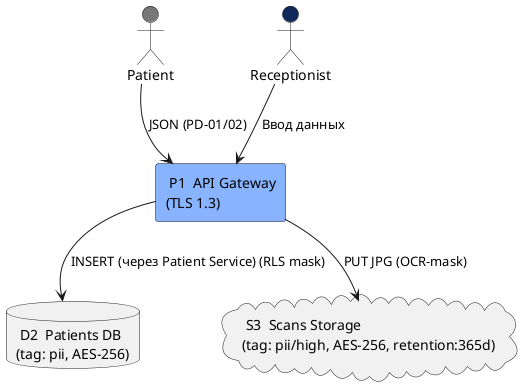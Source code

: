 @startuml DFD_A_secure
actor Patient #777777
actor "Receptionist" as Rec #10295A

rectangle "<&oi_lock_locked> P1  API Gateway\n(TLS 1.3)" as P1 #87B3FF

database  "<&oi_lock_locked> D2  Patients DB\n(tag: pii, AES-256)" as D2
cloud     "<&oi_lock_locked> S3  Scans Storage\n(tag: pii/high, AES-256, retention:365d)" as S3

Patient --> P1 : JSON (PD-01/02)
Rec     --> P1 : Ввод данных
P1      --> D2 :  INSERT (через Patient Service) (RLS mask)
P1      --> S3 : PUT JPG (OCR-mask)
@enduml
